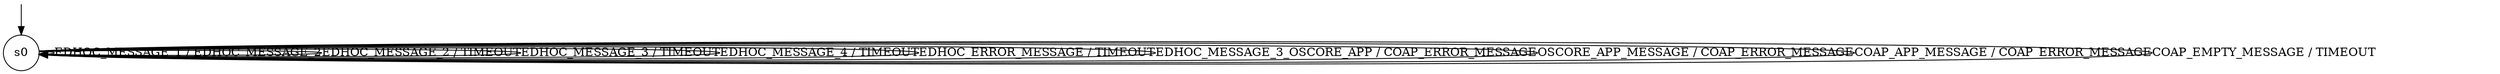 digraph g {

	s0 [shape="circle" label="s0"];
	s0 -> s0 [label="EDHOC_MESSAGE_1 / EDHOC_MESSAGE_2"];
	s0 -> s0 [label="EDHOC_MESSAGE_2 / TIMEOUT"];
	s0 -> s0 [label="EDHOC_MESSAGE_3 / TIMEOUT"];
	s0 -> s0 [label="EDHOC_MESSAGE_4 / TIMEOUT"];
	s0 -> s0 [label="EDHOC_ERROR_MESSAGE / TIMEOUT"];
	s0 -> s0 [label="EDHOC_MESSAGE_3_OSCORE_APP / COAP_ERROR_MESSAGE"];
	s0 -> s0 [label="OSCORE_APP_MESSAGE / COAP_ERROR_MESSAGE"];
	s0 -> s0 [label="COAP_APP_MESSAGE / COAP_ERROR_MESSAGE"];
	s0 -> s0 [label="COAP_EMPTY_MESSAGE / TIMEOUT"];

__start0 [label="" shape="none" width="0" height="0"];
__start0 -> s0;

}
